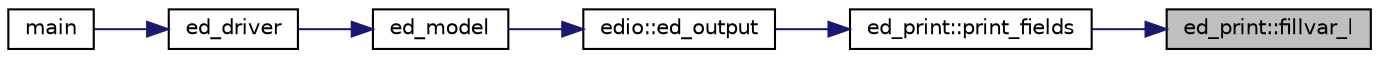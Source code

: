 digraph "ed_print::fillvar_l"
{
 // LATEX_PDF_SIZE
  edge [fontname="Helvetica",fontsize="10",labelfontname="Helvetica",labelfontsize="10"];
  node [fontname="Helvetica",fontsize="10",shape=record];
  rankdir="RL";
  Node1 [label="ed_print::fillvar_l",height=0.2,width=0.4,color="black", fillcolor="grey75", style="filled", fontcolor="black",tooltip=" "];
  Node1 -> Node2 [dir="back",color="midnightblue",fontsize="10",style="solid"];
  Node2 [label="ed_print::print_fields",height=0.2,width=0.4,color="black", fillcolor="white", style="filled",URL="$namespaceed__print.html#ac30d3f7a12d8cfef959ebe002aa21aff",tooltip=" "];
  Node2 -> Node3 [dir="back",color="midnightblue",fontsize="10",style="solid"];
  Node3 [label="edio::ed_output",height=0.2,width=0.4,color="black", fillcolor="white", style="filled",URL="$namespaceedio.html#a7ce965022ac8a52d739c5819f06f8e43",tooltip=" "];
  Node3 -> Node4 [dir="back",color="midnightblue",fontsize="10",style="solid"];
  Node4 [label="ed_model",height=0.2,width=0.4,color="black", fillcolor="white", style="filled",URL="$ed__model_8_f90.html#a9804b9ca3fcb1b4e17171d786d50c32c",tooltip="Begins, updates, and outputs results from ecosystem simulation."];
  Node4 -> Node5 [dir="back",color="midnightblue",fontsize="10",style="solid"];
  Node5 [label="ed_driver",height=0.2,width=0.4,color="black", fillcolor="white", style="filled",URL="$ed__driver_8_f90.html#a5706bd8bee60960fe8166de1870e47da",tooltip=" "];
  Node5 -> Node6 [dir="back",color="midnightblue",fontsize="10",style="solid"];
  Node6 [label="main",height=0.2,width=0.4,color="black", fillcolor="white", style="filled",URL="$edmain_8_f90.html#a8ec2266d83cd6c0b762cbcbc92c0af3d",tooltip=" "];
}
